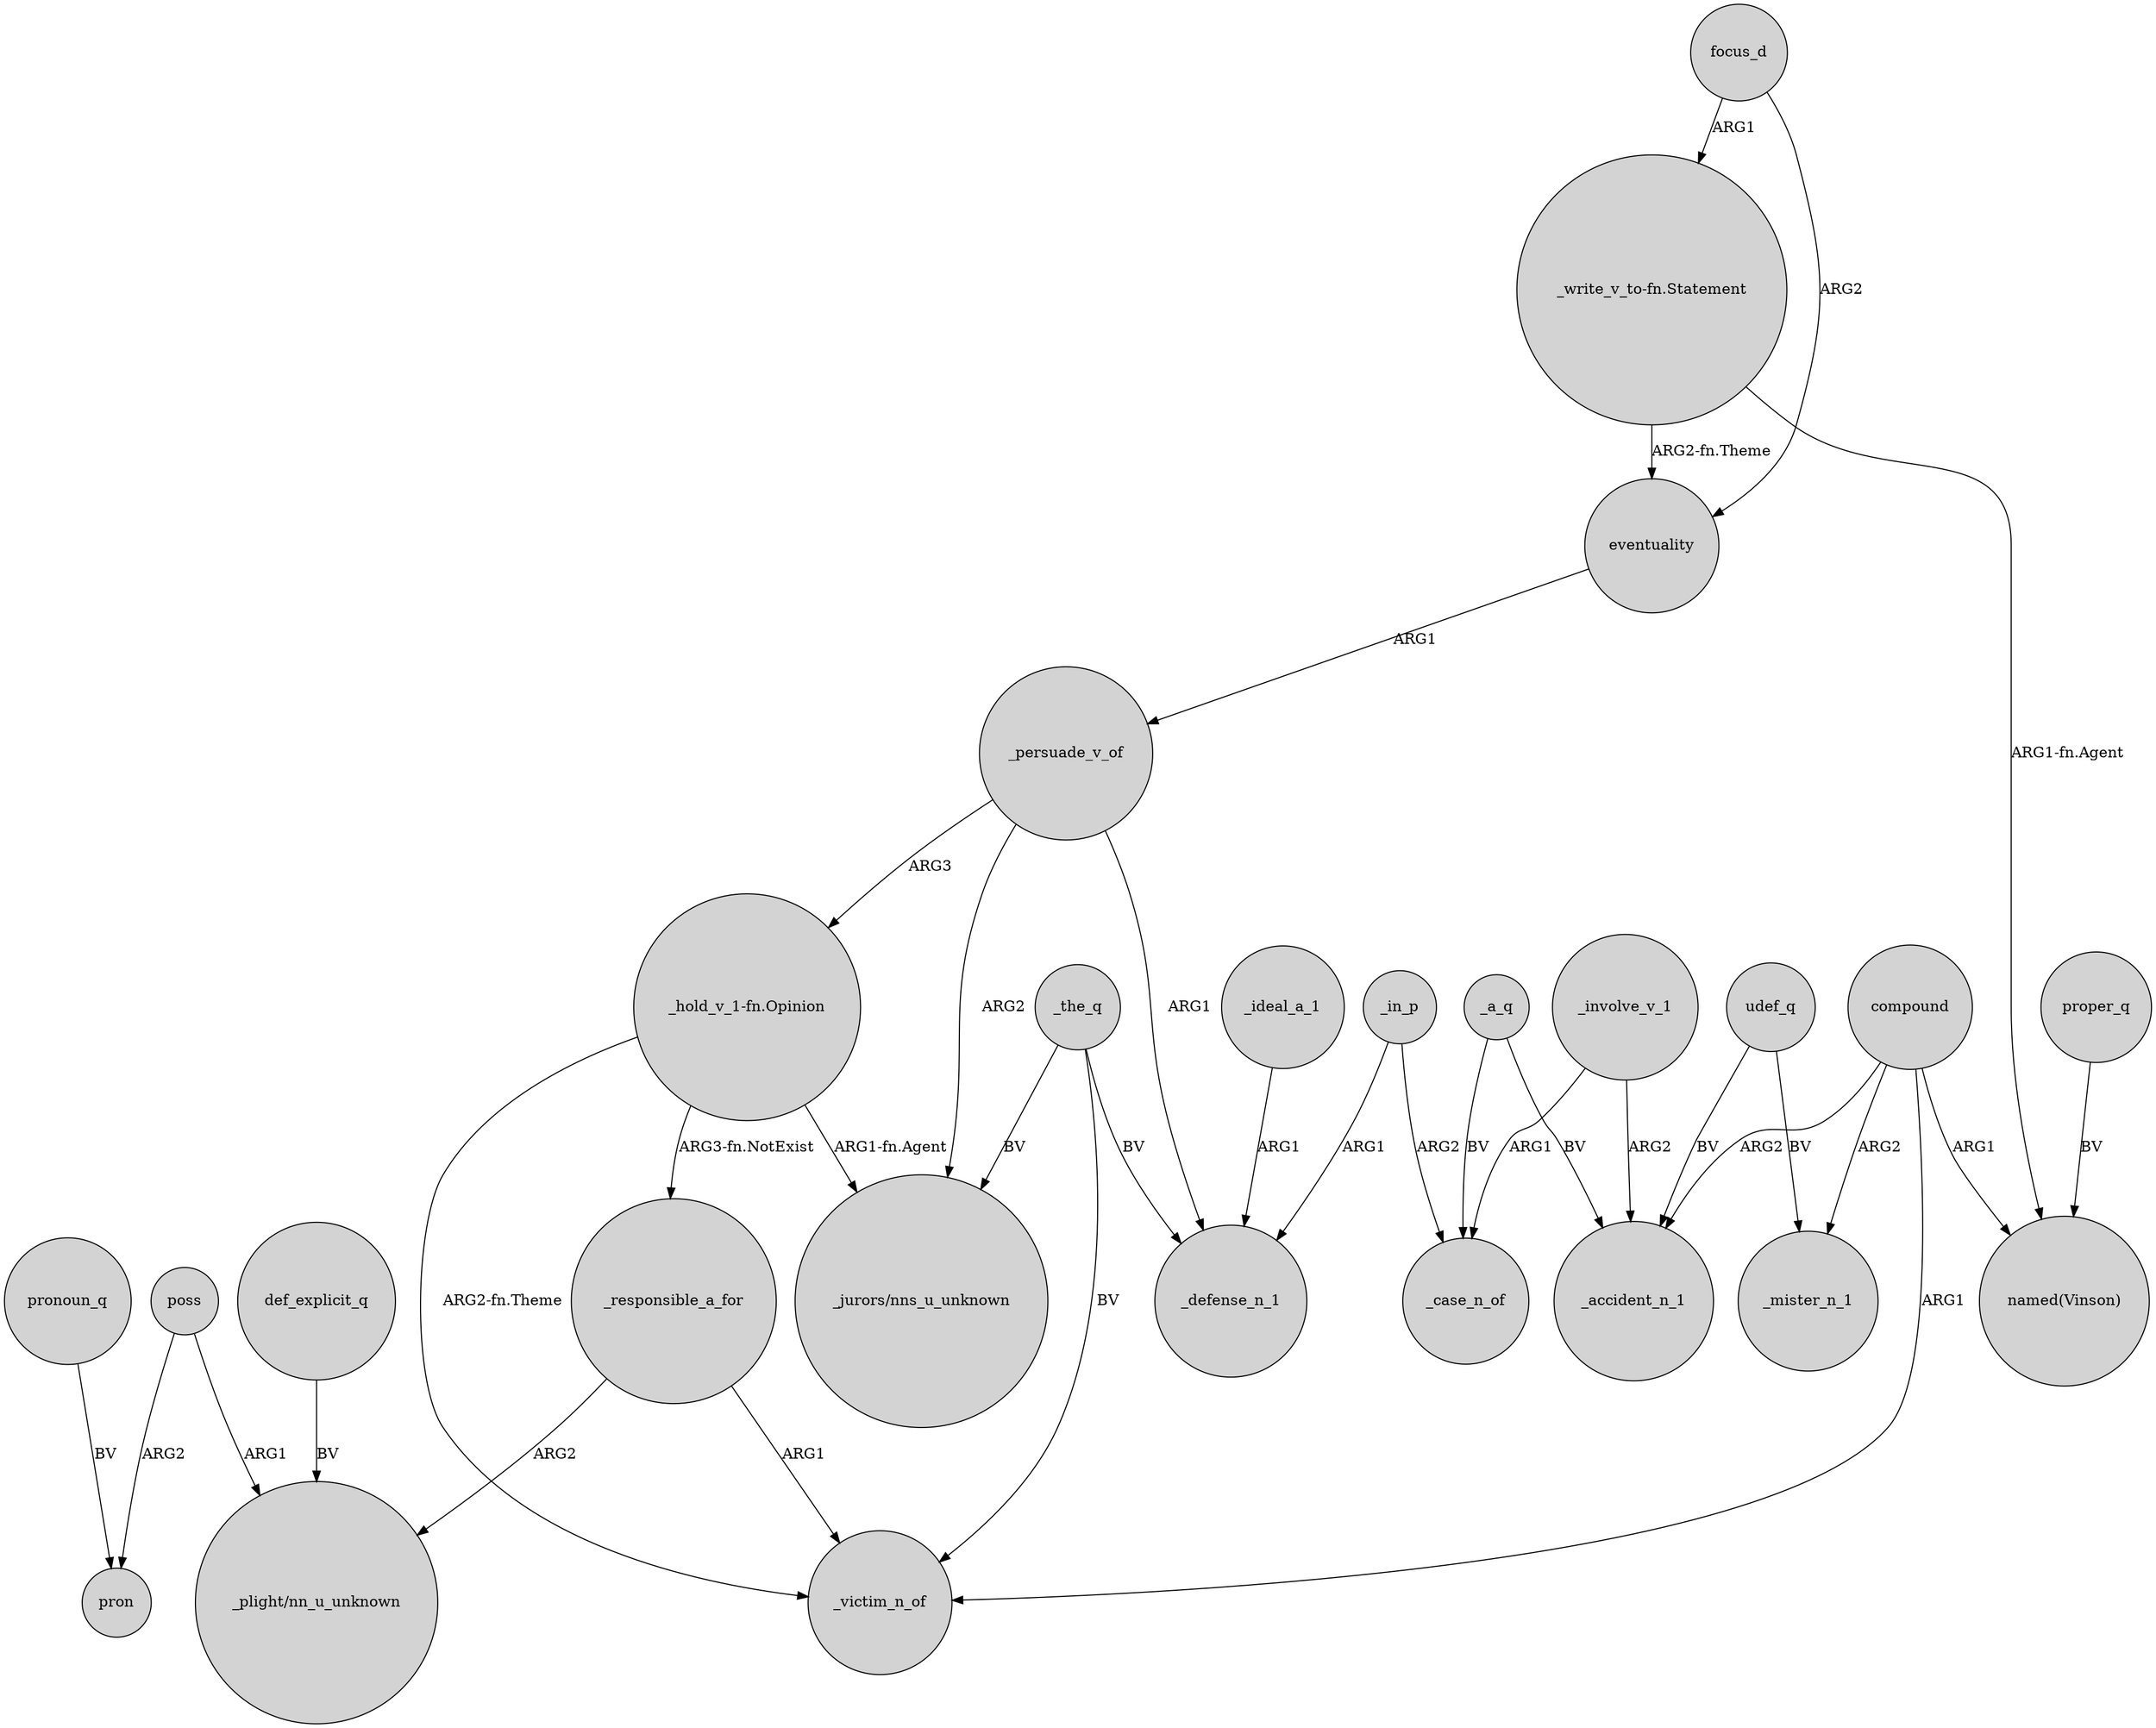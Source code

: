 digraph {
	node [shape=circle style=filled]
	poss -> pron [label=ARG2]
	_the_q -> "_jurors/nns_u_unknown" [label=BV]
	compound -> _victim_n_of [label=ARG1]
	_ideal_a_1 -> _defense_n_1 [label=ARG1]
	_a_q -> _case_n_of [label=BV]
	eventuality -> _persuade_v_of [label=ARG1]
	compound -> _mister_n_1 [label=ARG2]
	def_explicit_q -> "_plight/nn_u_unknown" [label=BV]
	_responsible_a_for -> _victim_n_of [label=ARG1]
	udef_q -> _mister_n_1 [label=BV]
	udef_q -> _accident_n_1 [label=BV]
	_involve_v_1 -> _case_n_of [label=ARG1]
	_the_q -> _victim_n_of [label=BV]
	"_hold_v_1-fn.Opinion" -> "_jurors/nns_u_unknown" [label="ARG1-fn.Agent"]
	proper_q -> "named(Vinson)" [label=BV]
	_persuade_v_of -> "_jurors/nns_u_unknown" [label=ARG2]
	compound -> _accident_n_1 [label=ARG2]
	_responsible_a_for -> "_plight/nn_u_unknown" [label=ARG2]
	pronoun_q -> pron [label=BV]
	compound -> "named(Vinson)" [label=ARG1]
	_the_q -> _defense_n_1 [label=BV]
	_persuade_v_of -> _defense_n_1 [label=ARG1]
	_a_q -> _accident_n_1 [label=BV]
	"_write_v_to-fn.Statement" -> eventuality [label="ARG2-fn.Theme"]
	"_hold_v_1-fn.Opinion" -> _victim_n_of [label="ARG2-fn.Theme"]
	poss -> "_plight/nn_u_unknown" [label=ARG1]
	_in_p -> _case_n_of [label=ARG2]
	"_write_v_to-fn.Statement" -> "named(Vinson)" [label="ARG1-fn.Agent"]
	focus_d -> "_write_v_to-fn.Statement" [label=ARG1]
	focus_d -> eventuality [label=ARG2]
	_in_p -> _defense_n_1 [label=ARG1]
	_involve_v_1 -> _accident_n_1 [label=ARG2]
	"_hold_v_1-fn.Opinion" -> _responsible_a_for [label="ARG3-fn.NotExist"]
	_persuade_v_of -> "_hold_v_1-fn.Opinion" [label=ARG3]
}
